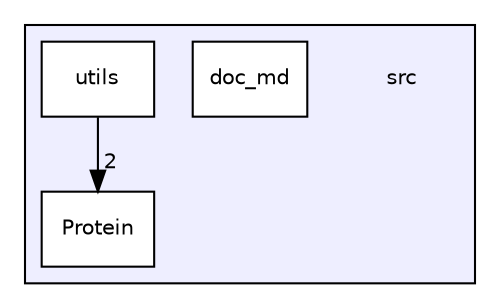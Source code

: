 digraph "/home/runner/work/ffp/ffp/src" {
  compound=true
  node [ fontsize="10", fontname="Helvetica"];
  edge [ labelfontsize="10", labelfontname="Helvetica"];
  subgraph clusterdir_68267d1309a1af8e8297ef4c3efbcdba {
    graph [ bgcolor="#eeeeff", pencolor="black", label="" URL="dir_68267d1309a1af8e8297ef4c3efbcdba.html"];
    dir_68267d1309a1af8e8297ef4c3efbcdba [shape=plaintext label="src"];
  dir_41b55b3d46e4103fa55f5c4832e69ea7 [shape=box label="doc_md" fillcolor="white" style="filled" URL="dir_41b55b3d46e4103fa55f5c4832e69ea7.html"];
  dir_32797135fe23c5eec817d4836231640f [shape=box label="Protein" fillcolor="white" style="filled" URL="dir_32797135fe23c5eec817d4836231640f.html"];
  dir_313caf1132e152dd9b58bea13a4052ca [shape=box label="utils" fillcolor="white" style="filled" URL="dir_313caf1132e152dd9b58bea13a4052ca.html"];
  }
  dir_313caf1132e152dd9b58bea13a4052ca->dir_32797135fe23c5eec817d4836231640f [headlabel="2", labeldistance=1.5 headhref="dir_000002_000001.html"];
}
